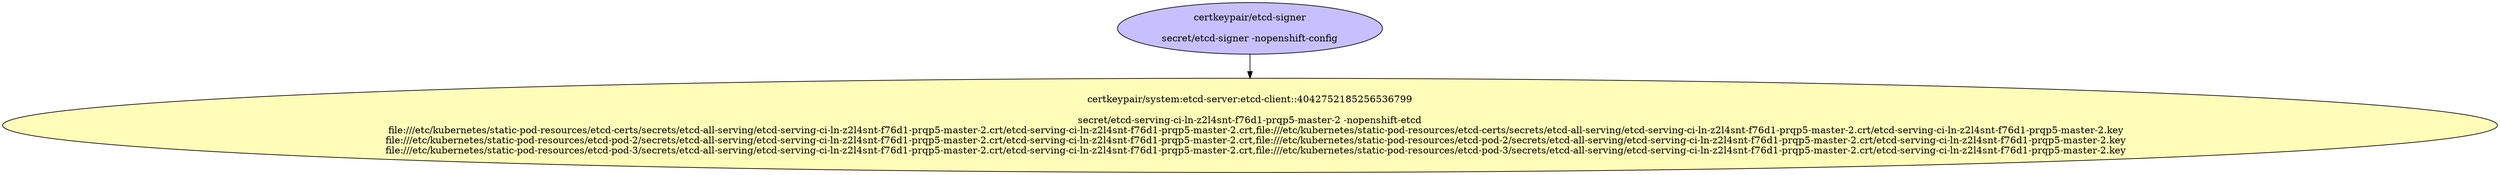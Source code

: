 digraph "Local Certificate" {
  // Node definitions.
  1 [
    label="certkeypair/etcd-signer\n\nsecret/etcd-signer -nopenshift-config\n"
    style=filled
    fillcolor="#c7bfff"
  ];
  2 [
    label="certkeypair/system:etcd-server:etcd-client::4042752185256536799\n\nsecret/etcd-serving-ci-ln-z2l4snt-f76d1-prqp5-master-2 -nopenshift-etcd\n    file:///etc/kubernetes/static-pod-resources/etcd-certs/secrets/etcd-all-serving/etcd-serving-ci-ln-z2l4snt-f76d1-prqp5-master-2.crt/etcd-serving-ci-ln-z2l4snt-f76d1-prqp5-master-2.crt,file:///etc/kubernetes/static-pod-resources/etcd-certs/secrets/etcd-all-serving/etcd-serving-ci-ln-z2l4snt-f76d1-prqp5-master-2.crt/etcd-serving-ci-ln-z2l4snt-f76d1-prqp5-master-2.key\n    file:///etc/kubernetes/static-pod-resources/etcd-pod-2/secrets/etcd-all-serving/etcd-serving-ci-ln-z2l4snt-f76d1-prqp5-master-2.crt/etcd-serving-ci-ln-z2l4snt-f76d1-prqp5-master-2.crt,file:///etc/kubernetes/static-pod-resources/etcd-pod-2/secrets/etcd-all-serving/etcd-serving-ci-ln-z2l4snt-f76d1-prqp5-master-2.crt/etcd-serving-ci-ln-z2l4snt-f76d1-prqp5-master-2.key\n    file:///etc/kubernetes/static-pod-resources/etcd-pod-3/secrets/etcd-all-serving/etcd-serving-ci-ln-z2l4snt-f76d1-prqp5-master-2.crt/etcd-serving-ci-ln-z2l4snt-f76d1-prqp5-master-2.crt,file:///etc/kubernetes/static-pod-resources/etcd-pod-3/secrets/etcd-all-serving/etcd-serving-ci-ln-z2l4snt-f76d1-prqp5-master-2.crt/etcd-serving-ci-ln-z2l4snt-f76d1-prqp5-master-2.key\n"
    style=filled
    fillcolor="#fffdb8"
  ];

  // Edge definitions.
  1 -> 2;
}